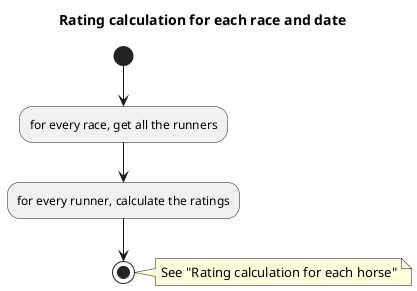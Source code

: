 @startuml
title Rating calculation for each race and date
(*) --> "for every race, get all the runners"


"for every race, get all the runners" --> "for every runner, calculate the ratings"
"for every runner, calculate the ratings" --> (*)
note right
See "Rating calculation for each horse"
end note
@enduml